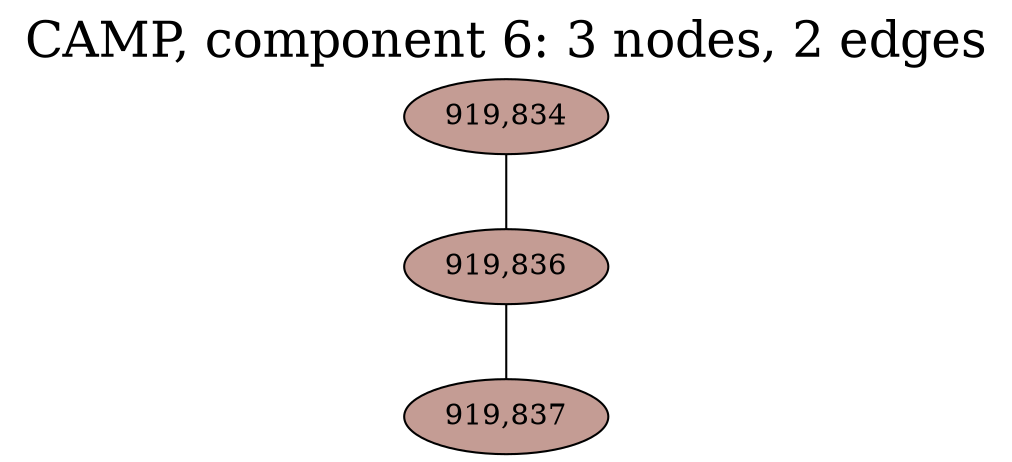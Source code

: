 graph CAMP_cc6 {
	overlap="prism50";
	outputorder="edgesfirst";
	label="CAMP, component 6: 3 nodes, 2 edges";
	labelloc="t";
	fontsize=24;
	"919,834" [style="filled", fillcolor="#c49c94", fontcolor="#000000"];
	"919,836" [style="filled", fillcolor="#c49c94", fontcolor="#000000"];
	"919,837" [style="filled", fillcolor="#c49c94", fontcolor="#000000"];
	"919,834" -- "919,836";
	"919,836" -- "919,837";
}